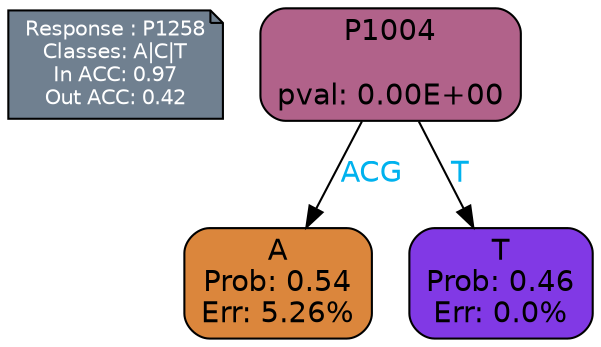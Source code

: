 digraph Tree {
node [shape=box, style="filled, rounded", color="black", fontname=helvetica] ;
graph [ranksep=equally, splines=polylines, bgcolor=transparent, dpi=600] ;
edge [fontname=helvetica] ;
LEGEND [label="Response : P1258
Classes: A|C|T
In ACC: 0.97
Out ACC: 0.42
",shape=note,align=left,style=filled,fillcolor="slategray",fontcolor="white",fontsize=10];1 [label="P1004

pval: 0.00E+00", fillcolor="#b1628a"] ;
2 [label="A
Prob: 0.54
Err: 5.26%", fillcolor="#db863c"] ;
3 [label="T
Prob: 0.46
Err: 0.0%", fillcolor="#8139e5"] ;
1 -> 2 [label="ACG",fontcolor=deepskyblue2] ;
1 -> 3 [label="T",fontcolor=deepskyblue2] ;
{rank = same; 2;3;}{rank = same; LEGEND;1;}}